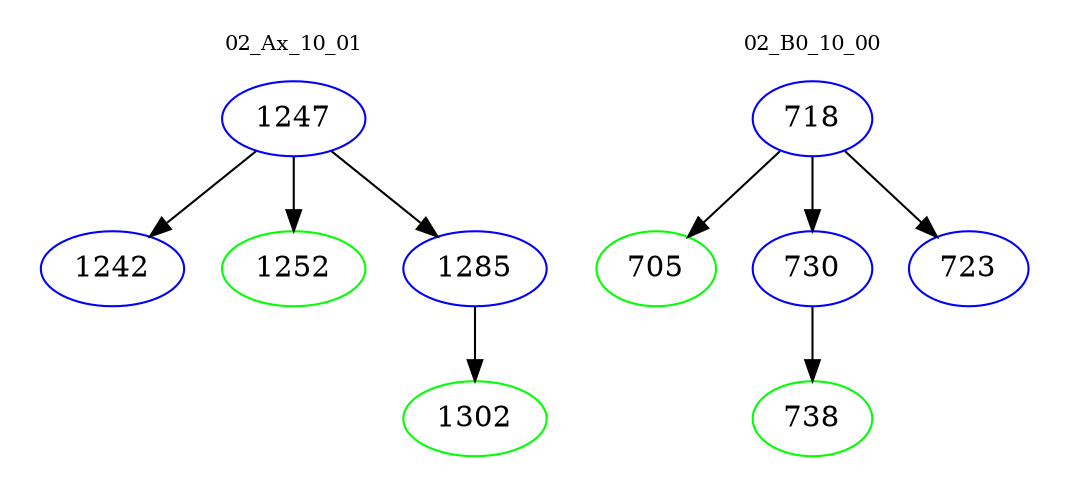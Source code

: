 digraph{
subgraph cluster_0 {
color = white
label = "02_Ax_10_01";
fontsize=10;
T0_1247 [label="1247", color="blue"]
T0_1247 -> T0_1242 [color="black"]
T0_1242 [label="1242", color="blue"]
T0_1247 -> T0_1252 [color="black"]
T0_1252 [label="1252", color="green"]
T0_1247 -> T0_1285 [color="black"]
T0_1285 [label="1285", color="blue"]
T0_1285 -> T0_1302 [color="black"]
T0_1302 [label="1302", color="green"]
}
subgraph cluster_1 {
color = white
label = "02_B0_10_00";
fontsize=10;
T1_718 [label="718", color="blue"]
T1_718 -> T1_705 [color="black"]
T1_705 [label="705", color="green"]
T1_718 -> T1_730 [color="black"]
T1_730 [label="730", color="blue"]
T1_730 -> T1_738 [color="black"]
T1_738 [label="738", color="green"]
T1_718 -> T1_723 [color="black"]
T1_723 [label="723", color="blue"]
}
}
